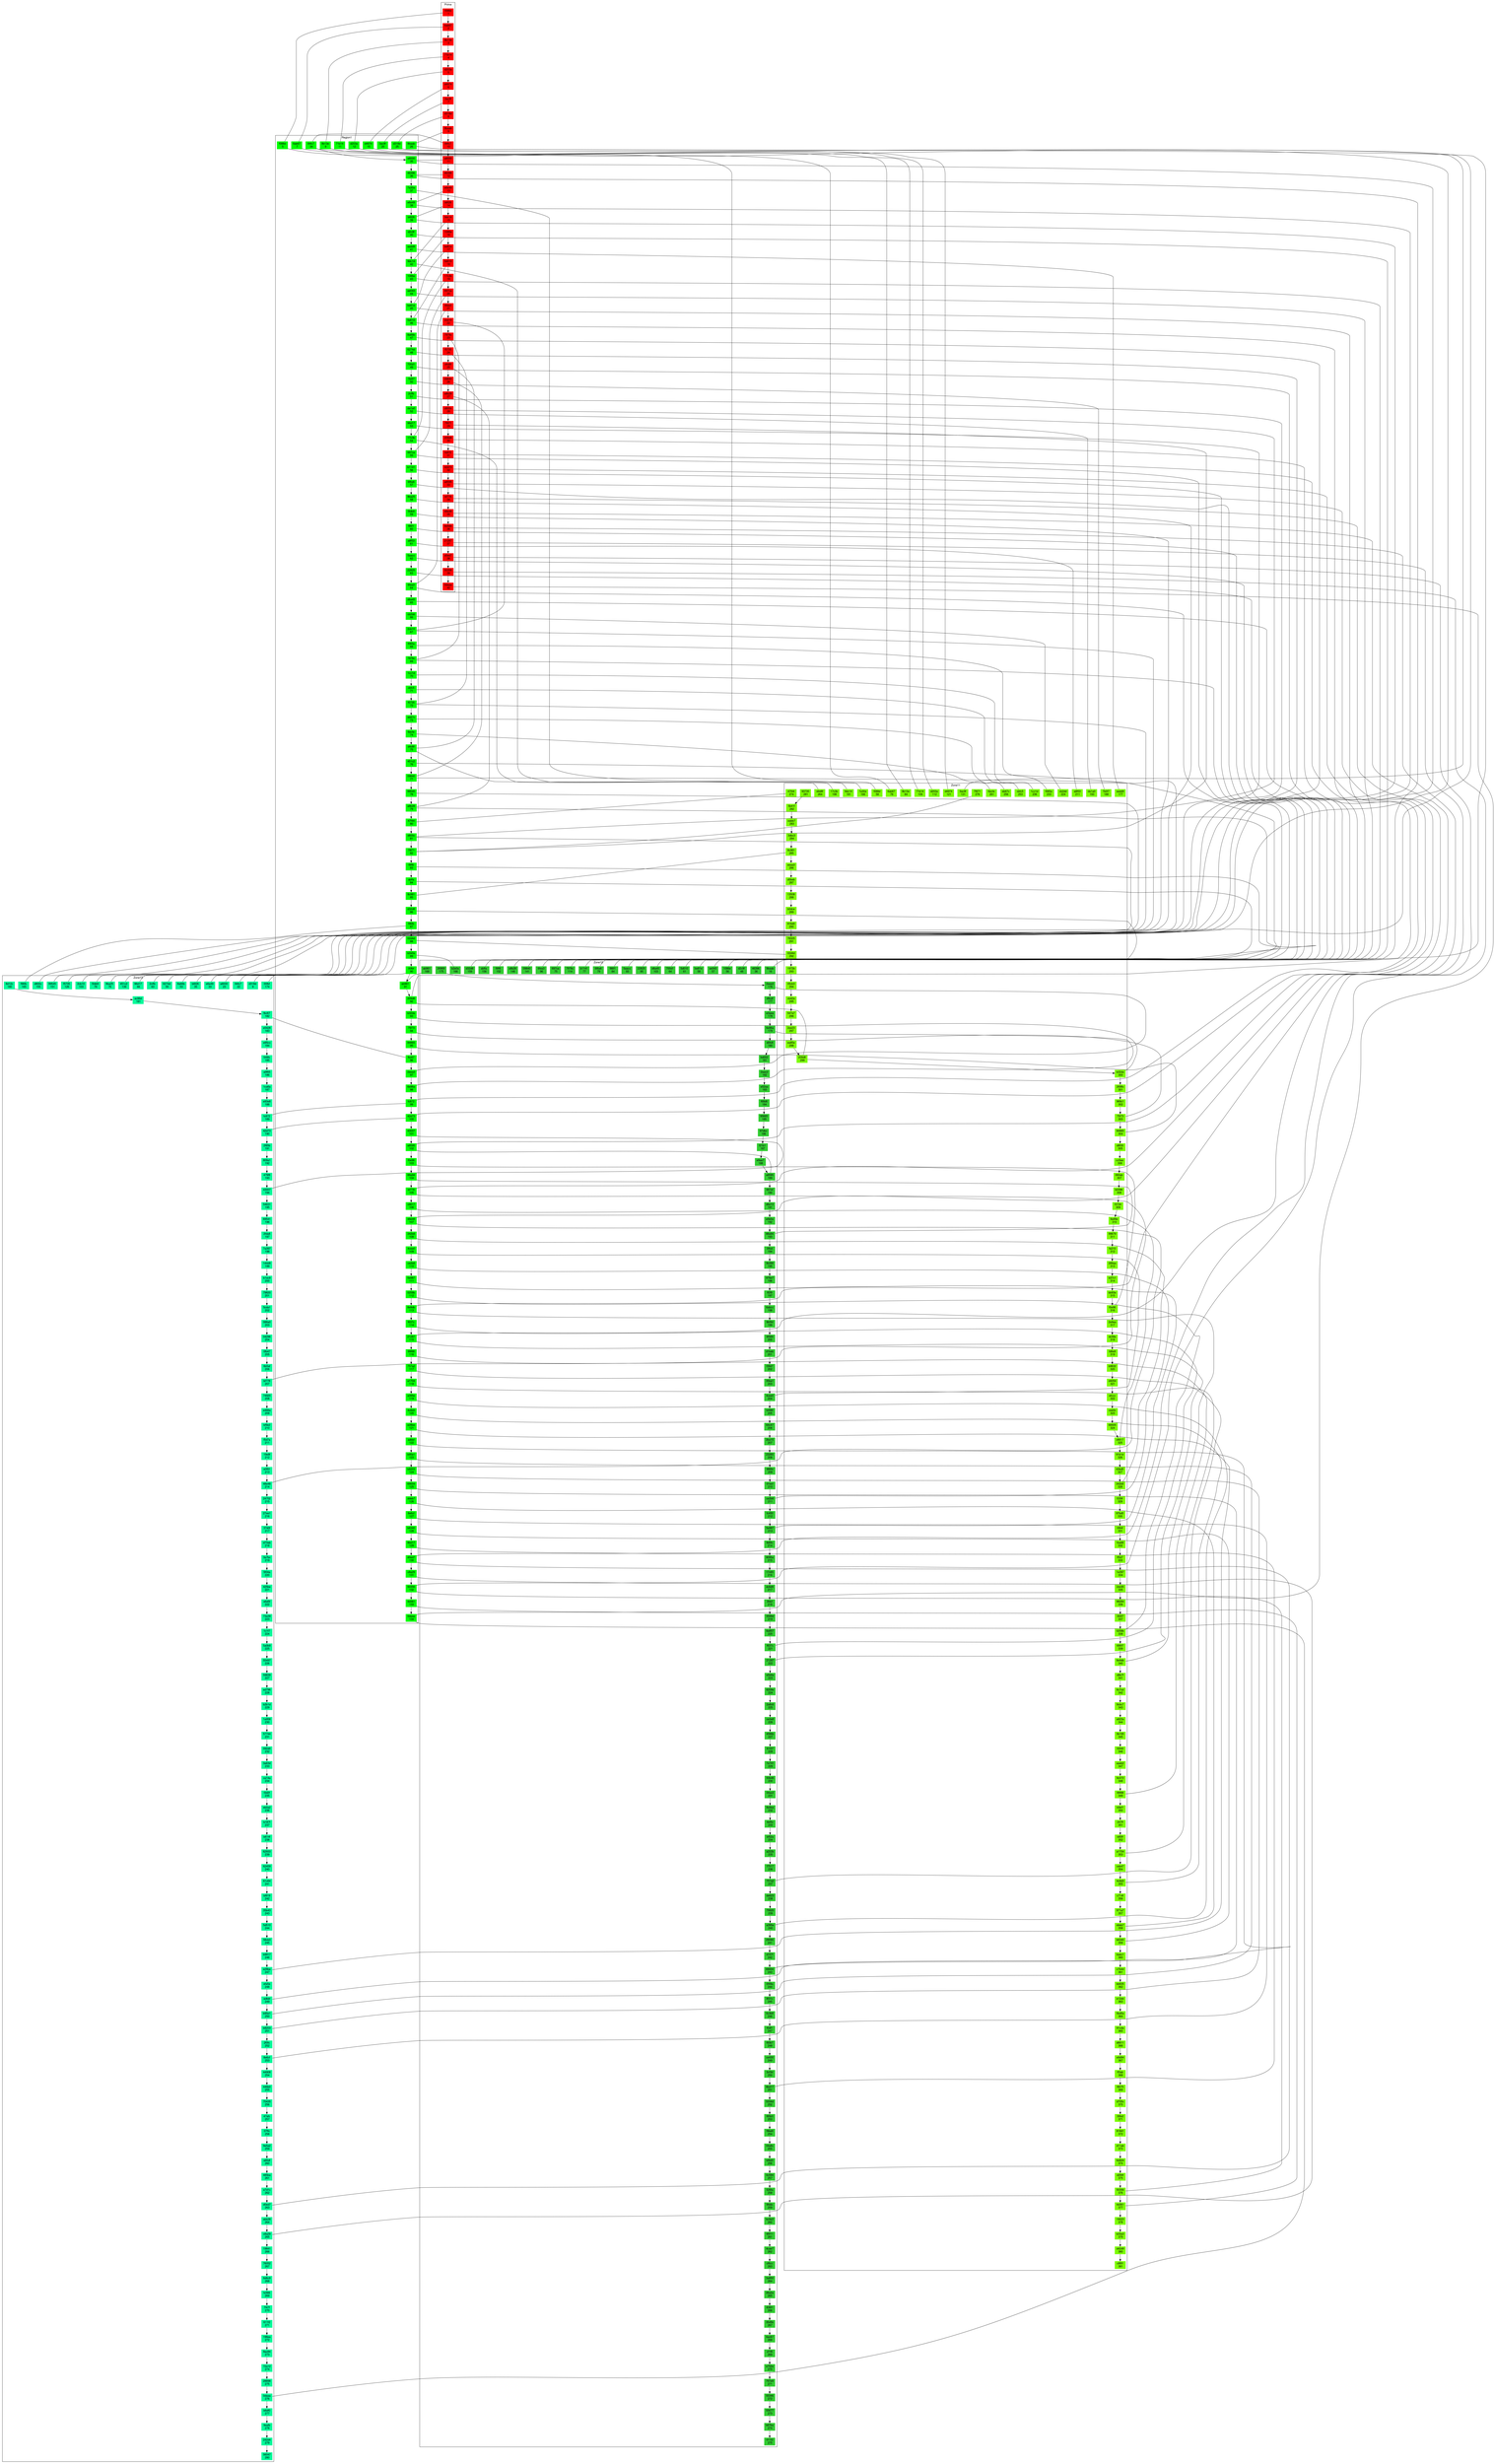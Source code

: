 digraph G {
fontname="Helvetica,Arial,sans-serif"
node [fontname="Helvetica,Arial,sans-serif", shape = rectangle, style = filled] 
edge [fontname="Helvetica,Arial,sans-serif"]subgraph cluster_Prime { label = "Prime" node [color = red]
"0f088d" [label = "f088d\n 1"]
"06ab67" [label = "6ab67\n 2"]
"09b13e" [label = "9b13e\n 3"]
"071b14" [label = "71b14\n 4"]
"0d203a" [label = "d203a\n 5"]
"0d4974" [label = "d4974\n 6"]
"03ac9f" [label = "3ac9f\n 7"]
"0d318d" [label = "d318d\n 8"]
"09baab" [label = "9baab\n 9"]
"084fc7" [label = "84fc7\n 10"]
"0a8000" [label = "a8000\n 11"]
"046396" [label = "46396\n 12"]
"0e6e49" [label = "e6e49\n 13"]
"0b6f26" [label = "b6f26\n 14"]
"09dc14" [label = "9dc14\n 15"]
"01086e" [label = "1086e\n 16"]
"0be81e" [label = "be81e\n 17"]
"05d010" [label = "5d010\n 18"]
"017c3b" [label = "17c3b\n 19"]
"0697ca" [label = "697ca\n 20"]
"06fea3" [label = "6fea3\n 21"]
"02cb10" [label = "2cb10\n 22"]
"07978c" [label = "7978c\n 23"]
"0f5735" [label = "f5735\n 24"]
"0d4d8f" [label = "d4d8f\n 25"]
"009840" [label = "09840\n 26"]
"0a8b28" [label = "a8b28\n 27"]
"0d800c" [label = "d800c\n 28"]
"07f871" [label = "7f871\n 29"]
"0209d8" [label = "209d8\n 30"]
"0fc872" [label = "fc872\n 31"]
"042d73" [label = "42d73\n 32"]
"0a8595" [label = "a8595\n 33"]
"0bf778" [label = "bf778\n 34"]
"048e48" [label = "48e48\n 35"]
"08e9db" [label = "8e9db\n 36"]
"021287" [label = "21287\n 37"]
"0d0ed7" [label = "d0ed7\n 38"]
"050356" [label = "50356\n 39"]
"00daaa" [label = "0daaa\n 40"]}
subgraph cluster_Region1 { label = "Region1" node [color = green]
"1f088d" [label = "f088d\n 5"]
"16ab67" [label = "6ab67\n 7"]
"19b13e" [label = "9b13e\n 9"]
"171b14" [label = "71b14\n 11"]
"1d203a" [label = "d203a\n 12"]
"1d4974" [label = "d4974\n 15"]
"13ac9f" [label = "3ac9f\n 20"]
"1d318d" [label = "d318d\n 25"]
"19baab" [label = "9baab\n 26"]
"184fc7" [label = "84fc7\n 34"]
"1a8000" [label = "a8000\n 35"]
"146396" [label = "46396\n 36"]
"1e6e49" [label = "e6e49\n 38"]
"1b6f26" [label = "b6f26\n 39"]
"19dc14" [label = "9dc14\n 42"]
"11086e" [label = "1086e\n 43"]
"1be81e" [label = "be81e\n 45"]
"15d010" [label = "5d010\n 46"]
"117c3b" [label = "17c3b\n 54"]
"1697ca" [label = "697ca\n 55"]
"16fea3" [label = "6fea3\n 64"]
"12cb10" [label = "2cb10\n 67"]
"17978c" [label = "7978c\n 69"]
"1f5735" [label = "f5735\n 72"]
"1d4d8f" [label = "d4d8f\n 75"]
"109840" [label = "09840\n 77"]
"1a8b28" [label = "a8b28\n 79"]
"1d800c" [label = "d800c\n 81"]
"17f871" [label = "7f871\n 82"]
"1209d8" [label = "209d8\n 92"]
"1fc872" [label = "fc872\n 99"]
"142d73" [label = "42d73\n 100"]
"1a8595" [label = "a8595\n 102"]
"1bf778" [label = "bf778\n 105"]
"148e48" [label = "48e48\n 107"]
"18e9db" [label = "8e9db\n 113"]
"121287" [label = "21287\n 115"]
"1d0ed7" [label = "d0ed7\n 130"]
"150356" [label = "50356\n 132"]
"10daaa" [label = "0daaa\n 134"]
"17a30a" [label = "7a30a\n 37"]
"1d2c9f" [label = "d2c9f\n 40"]
"1aadd9" [label = "aadd9\n 41"]
"1ae043" [label = "ae043\n 44"]
"18a66b" [label = "8a66b\n 47"]
"16274d" [label = "6274d\n 48"]
"1700d1" [label = "700d1\n 49"]
"17b0f7" [label = "7b0f7\n 50"]
"12cffb" [label = "2cffb\n 51"]
"1da1a0" [label = "da1a0\n 52"]
"196d17" [label = "96d17\n 53"]
"1b1141" [label = "b1141\n 56"]
"16f6a6" [label = "6f6a6\n 57"]
"19ba25" [label = "9ba25\n 58"]
"15fdb9" [label = "5fdb9\n 59"]
"1f86f1" [label = "f86f1\n 60"]
"1a8f53" [label = "a8f53\n 61"]
"15aacc" [label = "5aacc\n 62"]
"122825" [label = "22825\n 63"]
"1d6a45" [label = "d6a45\n 65"]
"1cb2dd" [label = "cb2dd\n 66"]
"1f065a" [label = "f065a\n 68"]
"11cc1d" [label = "1cc1d\n 70"]
"1cbfc5" [label = "cbfc5\n 71"]
"1eb67c" [label = "eb67c\n 73"]
"16ecfe" [label = "6ecfe\n 74"]
"1451c2" [label = "451c2\n 76"]
"199545" [label = "99545\n 78"]
"147f44" [label = "47f44\n 80"]
"1f9ff6" [label = "f9ff6\n 83"]
"1abffa" [label = "abffa\n 84"]
"18c981" [label = "8c981\n 85"]
"1d32d8" [label = "d32d8\n 86"]
"1f96fb" [label = "f96fb\n 87"]
"102d4d" [label = "02d4d\n 88"]
"1b2e0a" [label = "b2e0a\n 89"]
"100fbf" [label = "00fbf\n 90"]
"1ab961" [label = "ab961\n 91"]
"1b32da" [label = "b32da\n 93"]
"175f73" [label = "75f73\n 94"]
"184865" [label = "84865\n 95"]
"1fbc67" [label = "fbc67\n 96"]
"12eea3" [label = "2eea3\n 97"]
"16e96a" [label = "6e96a\n 98"]
"143007" [label = "43007\n 101"]
"1f0e96" [label = "f0e96\n 103"]
"188a94" [label = "88a94\n 104"]
"1c6617" [label = "c6617\n 106"]
"1342b8" [label = "342b8\n 108"]
"14cea0" [label = "4cea0\n 109"]
"1ce2b8" [label = "ce2b8\n 110"]
"15e987" [label = "5e987\n 111"]
"10258b" [label = "0258b\n 112"]
"1f637c" [label = "f637c\n 114"]
"199f88" [label = "99f88\n 116"]
"1757a2" [label = "757a2\n 117"]
"1a1704" [label = "a1704\n 118"]
"1a395e" [label = "a395e\n 119"]
"14c8d3" [label = "4c8d3\n 120"]
"1e28be" [label = "e28be\n 121"]
"1adbbf" [label = "adbbf\n 122"]
"1b95e1" [label = "b95e1\n 123"]
"1b8203" [label = "b8203\n 124"]
"169004" [label = "69004\n 125"]
"1ddeb7" [label = "ddeb7\n 126"]
"18e6cf" [label = "8e6cf\n 127"]
"1b6340" [label = "b6340\n 128"]
"18bd17" [label = "8bd17\n 129"]
"1c8a29" [label = "c8a29\n 131"]
"14d361" [label = "4d361\n 133"]}
subgraph cluster_Region2 { label = "Region2" node [color = dodgerblue]}
subgraph cluster_Region3 { label = "Region3" node [color = orange]}
subgraph cluster_Zone11 { label = "Zone11" node [color = lawngreen]
"2f088d" [label = "f088d\n 58"]
"26ab67" [label = "6ab67\n 78"]
"29b13e" [label = "9b13e\n 84"]
"271b14" [label = "71b14\n 109"]
"2d203a" [label = "d203a\n 112"]
"2d4974" [label = "d4974\n 121"]
"23ac9f" [label = "3ac9f\n 131"]
"29dc14" [label = "9dc14\n 181"]
"217c3b" [label = "17c3b\n 198"]
"2d4d8f" [label = "d4d8f\n 264"]
"27f871" [label = "7f871\n 276"]
"2209d8" [label = "209d8\n 299"]
"28e9db" [label = "8e9db\n 340"]
"250356" [label = "50356\n 376"]
"27a30a" [label = "7a30a\n 166"]
"2aadd9" [label = "aadd9\n 177"]
"27b0f7" [label = "7b0f7\n 188"]
"2da1a0" [label = "da1a0\n 193"]
"2a8f53" [label = "a8f53\n 211"]
"2cb2dd" [label = "cb2dd\n 224"]
"2f065a" [label = "f065a\n 233"]
"21cc1d" [label = "1cc1d\n 236"]
"2cbfc5" [label = "cbfc5\n 253"]
"2eb67c" [label = "eb67c\n 256"]
"26ecfe" [label = "6ecfe\n 261"]
"247f44" [label = "47f44\n 274"]
"28c981" [label = "8c981\n 285"]
"202d4d" [label = "02d4d\n 292"]
"2b32da" [label = "b32da\n 300"]
"275f73" [label = "75f73\n 303"]
"284865" [label = "84865\n 304"]
"2f0e96" [label = "f0e96\n 316"]
"2c6617" [label = "c6617\n 325"]
"2342b8" [label = "342b8\n 328"]
"20258b" [label = "0258b\n 338"]
"299f88" [label = "99f88\n 349"]
"2a1704" [label = "a1704\n 353"]
"24c8d3" [label = "4c8d3\n 355"]
"2ddeb7" [label = "ddeb7\n 358"]
"2b6340" [label = "b6340\n 359"]
"24d361" [label = "4d361\n 377"]
"293735" [label = "93735\n 281"]
"25b41f" [label = "5b41f\n 282"]
"2eabb7" [label = "eabb7\n 283"]
"23dbc3" [label = "3dbc3\n 284"]
"2eeaa3" [label = "eeaa3\n 286"]
"2d0beb" [label = "d0beb\n 287"]
"213508" [label = "13508\n 288"]
"2b0dce" [label = "b0dce\n 289"]
"2916d0" [label = "916d0\n 290"]
"278325" [label = "78325\n 291"]
"21972b" [label = "1972b\n 293"]
"205cb3" [label = "05cb3\n 294"]
"2cb42a" [label = "cb42a\n 295"]
"2547a7" [label = "547a7\n 296"]
"22ee23" [label = "2ee23\n 297"]
"2ea85e" [label = "ea85e\n 298"]
"22698c" [label = "2698c\n 301"]
"2969c1" [label = "969c1\n 302"]
"2d8f30" [label = "d8f30\n 305"]
"2cc5ee" [label = "cc5ee\n 306"]
"2060ab" [label = "060ab\n 307"]
"2b0396" [label = "b0396\n 308"]
"2f3734" [label = "f3734\n 309"]
"29a99e" [label = "9a99e\n 310"]
"299679" [label = "99679\n 311"]
"2fe210" [label = "fe210\n 312"]
"2289aa" [label = "289aa\n 313"]
"2b37c1" [label = "b37c1\n 314"]
"2bb93e" [label = "bb93e\n 315"]
"22e9ea" [label = "2e9ea\n 317"]
"2dc58e" [label = "dc58e\n 318"]
"2fd6e9" [label = "fd6e9\n 319"]
"2b9632" [label = "b9632\n 320"]
"2d4054" [label = "d4054\n 321"]
"2afccc" [label = "afccc\n 322"]
"2cee0c" [label = "cee0c\n 323"]
"268405" [label = "68405\n 324"]
"291b1d" [label = "91b1d\n 326"]
"243bd5" [label = "43bd5\n 327"]
"2f339f" [label = "f339f\n 329"]
"297bd0" [label = "97bd0\n 330"]
"20f84f" [label = "0f84f\n 331"]
"21ba66" [label = "1ba66\n 332"]
"2ff5d7" [label = "ff5d7\n 333"]
"21e397" [label = "1e397\n 334"]
"22dc95" [label = "2dc95\n 335"]
"298284" [label = "98284\n 336"]
"2393f7" [label = "393f7\n 337"]
"2690f7" [label = "690f7\n 339"]
"2d6b7f" [label = "d6b7f\n 341"]
"26c7cd" [label = "6c7cd\n 342"]
"29cbc7" [label = "9cbc7\n 343"]
"2a823a" [label = "a823a\n 344"]
"23b195" [label = "3b195\n 345"]
"255f40" [label = "55f40\n 346"]
"2aaeb2" [label = "aaeb2\n 347"]
"29c072" [label = "9c072\n 348"]
"2b9ef1" [label = "b9ef1\n 350"]
"2247ff" [label = "247ff\n 351"]
"2b85ff" [label = "b85ff\n 352"]
"2ceb47" [label = "ceb47\n 354"]
"2c714f" [label = "c714f\n 356"]
"2971e7" [label = "971e7\n 357"]
"2baec1" [label = "baec1\n 360"]
"2c7b4d" [label = "c7b4d\n 361"]
"2bb635" [label = "bb635\n 362"]
"2e12eb" [label = "e12eb\n 363"]
"25bd5a" [label = "5bd5a\n 364"]
"291cda" [label = "91cda\n 365"]
"2d6611" [label = "d6611\n 366"]
"2e9d94" [label = "e9d94\n 367"]
"2ff3ab" [label = "ff3ab\n 368"]
"2f8075" [label = "f8075\n 369"]
"2d705c" [label = "d705c\n 370"]
"239fe2" [label = "39fe2\n 371"]
"281841" [label = "81841\n 372"]
"2d11ab" [label = "d11ab\n 373"]
"26d924" [label = "6d924\n 374"]
"2d294f" [label = "d294f\n 375"]
"219023" [label = "19023\n 378"]
"2b33a3" [label = "b33a3\n 379"]
"2d42d9" [label = "d42d9\n 380"]
"2c8f91" [label = "c8f91\n 381"]}
subgraph cluster_Zone12 { label = "Zone12" node [color = limegreen]
"29baab" [label = "9baab\n 16"]
"246396" [label = "46396\n 36"]
"21086e" [label = "1086e\n 56"]
"2be81e" [label = "be81e\n 58"]
"25d010" [label = "5d010\n 61"]
"2697ca" [label = "697ca\n 75"]
"26fea3" [label = "6fea3\n 96"]
"27978c" [label = "7978c\n 114"]
"209840" [label = "09840\n 141"]
"2a8b28" [label = "a8b28\n 146"]
"2a8595" [label = "a8595\n 189"]
"221287" [label = "21287\n 222"]
"2d2c9f" [label = "d2c9f\n 48"]
"2ae043" [label = "ae043\n 57"]
"2700d1" [label = "700d1\n 64"]
"2b1141" [label = "b1141\n 77"]
"26f6a6" [label = "6f6a6\n 79"]
"2f86f1" [label = "f86f1\n 84"]
"25aacc" [label = "5aacc\n 93"]
"222825" [label = "22825\n 95"]
"2d6a45" [label = "d6a45\n 103"]
"2f9ff6" [label = "f9ff6\n 152"]
"2abffa" [label = "abffa\n 156"]
"2d32d8" [label = "d32d8\n 159"]
"2b2e0a" [label = "b2e0a\n 166"]
"2ab961" [label = "ab961\n 168"]
"22eea3" [label = "2eea3\n 176"]
"26e96a" [label = "6e96a\n 179"]
"288a94" [label = "88a94\n 193"]
"24cea0" [label = "4cea0\n 204"]
"2ce2b8" [label = "ce2b8\n 211"]
"25e987" [label = "5e987\n 213"]
"2f637c" [label = "f637c\n 221"]
"2757a2" [label = "757a2\n 237"]
"2a395e" [label = "a395e\n 240"]
"269004" [label = "69004\n 243"]
"28bd17" [label = "8bd17\n 251"]
"226969" [label = "26969\n 175"]
"2d9cdf" [label = "d9cdf\n 177"]
"2e3aea" [label = "e3aea\n 178"]
"2d0fc8" [label = "d0fc8\n 180"]
"2bd002" [label = "bd002\n 181"]
"22aac2" [label = "2aac2\n 182"]
"2e52aa" [label = "e52aa\n 183"]
"2f68d6" [label = "f68d6\n 184"]
"295665" [label = "95665\n 185"]
"297dbc" [label = "97dbc\n 186"]
"2f21b1" [label = "f21b1\n 187"]
"2e9ae7" [label = "e9ae7\n 188"]
"2667ef" [label = "667ef\n 190"]
"2d6e13" [label = "d6e13\n 191"]
"2e5b0a" [label = "e5b0a\n 192"]
"20ffcd" [label = "0ffcd\n 194"]
"23b266" [label = "3b266\n 195"]
"2976e7" [label = "976e7\n 196"]
"2ff2f9" [label = "ff2f9\n 197"]
"26abcc" [label = "6abcc\n 198"]
"29b5fd" [label = "9b5fd\n 199"]
"29f569" [label = "9f569\n 200"]
"2d1bab" [label = "d1bab\n 201"]
"2f39d7" [label = "f39d7\n 202"]
"235ba1" [label = "35ba1\n 203"]
"2b496f" [label = "b496f\n 205"]
"264c47" [label = "64c47\n 206"]
"22ba15" [label = "2ba15\n 207"]
"223265" [label = "23265\n 208"]
"2986fe" [label = "986fe\n 209"]
"201ecf" [label = "01ecf\n 210"]
"2fc450" [label = "fc450\n 212"]
"29d5fc" [label = "9d5fc\n 214"]
"29095a" [label = "9095a\n 215"]
"217c65" [label = "17c65\n 216"]
"2dc6d9" [label = "dc6d9\n 217"]
"23fdcf" [label = "3fdcf\n 218"]
"23599d" [label = "3599d\n 219"]
"28a857" [label = "8a857\n 220"]
"2e5d4a" [label = "e5d4a\n 223"]
"26209e" [label = "6209e\n 224"]
"22a8c6" [label = "2a8c6\n 225"]
"2ce3e8" [label = "ce3e8\n 226"]
"24586b" [label = "4586b\n 227"]
"261f37" [label = "61f37\n 228"]
"27e741" [label = "7e741\n 229"]
"250b46" [label = "50b46\n 230"]
"204ac2" [label = "04ac2\n 231"]
"28e9ea" [label = "8e9ea\n 232"]
"24ef5c" [label = "4ef5c\n 233"]
"2bf52a" [label = "bf52a\n 234"]
"2a222b" [label = "a222b\n 235"]
"2f7517" [label = "f7517\n 236"]
"2de623" [label = "de623\n 238"]
"279920" [label = "79920\n 239"]
"229090" [label = "29090\n 241"]
"2d157f" [label = "d157f\n 242"]
"20f49a" [label = "0f49a\n 244"]
"28f31c" [label = "8f31c\n 245"]
"20c3b8" [label = "0c3b8\n 246"]
"2f0df1" [label = "f0df1\n 247"]
"2f93b7" [label = "f93b7\n 248"]
"2ce430" [label = "ce430\n 249"]
"23cf3d" [label = "3cf3d\n 250"]
"25334d" [label = "5334d\n 252"]
"2f85b3" [label = "f85b3\n 253"]
"2f9be9" [label = "f9be9\n 254"]
"204a8c" [label = "04a8c\n 255"]
"2bf8d3" [label = "bf8d3\n 256"]
"20c594" [label = "0c594\n 257"]
"2526fa" [label = "526fa\n 258"]
"29fddc" [label = "9fddc\n 259"]
"2bc9a3" [label = "bc9a3\n 260"]
"295f11" [label = "95f11\n 261"]
"24cae7" [label = "4cae7\n 262"]
"2cf6cc" [label = "cf6cc\n 263"]
"23a850" [label = "3a850\n 264"]
"226a2a" [label = "26a2a\n 265"]
"2836f1" [label = "836f1\n 266"]
"235d5b" [label = "35d5b\n 267"]
"26ac67" [label = "6ac67\n 268"]
"2cf1f6" [label = "cf1f6\n 269"]
"2e752e" [label = "e752e\n 270"]
"2797e9" [label = "797e9\n 271"]
"255346" [label = "55346\n 272"]
"255677" [label = "55677\n 273"]
"2b67ba" [label = "b67ba\n 274"]
"2011f2" [label = "011f2\n 275"]}
subgraph cluster_Zone13 { label = "Zone13" node [color = mediumspringgreen]
"2d318d" [label = "d318d\n 9"]
"284fc7" [label = "84fc7\n 22"]
"2a8000" [label = "a8000\n 23"]
"2e6e49" [label = "e6e49\n 33"]
"2b6f26" [label = "b6f26\n 35"]
"22cb10" [label = "2cb10\n 103"]
"2f5735" [label = "f5735\n 126"]
"2d800c" [label = "d800c\n 155"]
"2fc872" [label = "fc872\n 189"]
"242d73" [label = "42d73\n 190"]
"2bf778" [label = "bf778\n 207"]
"248e48" [label = "48e48\n 214"]
"2d0ed7" [label = "d0ed7\n 263"]
"20daaa" [label = "0daaa\n 276"]
"28a66b" [label = "8a66b\n 53"]
"26274d" [label = "6274d\n 55"]
"22cffb" [label = "2cffb\n 63"]
"296d17" [label = "96d17\n 66"]
"29ba25" [label = "9ba25\n 76"]
"25fdb9" [label = "5fdb9\n 78"]
"2451c2" [label = "451c2\n 139"]
"299545" [label = "99545\n 151"]
"2f96fb" [label = "f96fb\n 165"]
"200fbf" [label = "00fbf\n 174"]
"2fbc67" [label = "fbc67\n 182"]
"243007" [label = "43007\n 194"]
"2e28be" [label = "e28be\n 247"]
"2adbbf" [label = "adbbf\n 249"]
"2b95e1" [label = "b95e1\n 250"]
"2b8203" [label = "b8203\n 251"]
"28e6cf" [label = "8e6cf\n 253"]
"2c8a29" [label = "c8a29\n 265"]
"28d12c" [label = "8d12c\n 180"]
"2ac96d" [label = "ac96d\n 181"]
"2e5428" [label = "e5428\n 183"]
"2e95cc" [label = "e95cc\n 184"]
"2549fc" [label = "549fc\n 185"]
"2a9f65" [label = "a9f65\n 186"]
"21ca6a" [label = "1ca6a\n 187"]
"2e93e8" [label = "e93e8\n 188"]
"22f85b" [label = "2f85b\n 191"]
"2809a1" [label = "809a1\n 192"]
"2479f8" [label = "479f8\n 193"]
"254631" [label = "54631\n 195"]
"269541" [label = "69541\n 196"]
"22fda8" [label = "2fda8\n 197"]
"27a397" [label = "7a397\n 198"]
"2144d9" [label = "144d9\n 199"]
"2b1ec9" [label = "b1ec9\n 200"]
"279820" [label = "79820\n 201"]
"25cda1" [label = "5cda1\n 202"]
"2088a0" [label = "088a0\n 203"]
"204296" [label = "04296\n 204"]
"20fb47" [label = "0fb47\n 205"]
"26b5af" [label = "6b5af\n 206"]
"274920" [label = "74920\n 208"]
"2e466a" [label = "e466a\n 209"]
"2bf9e2" [label = "bf9e2\n 210"]
"2f5d7a" [label = "f5d7a\n 211"]
"219e8f" [label = "19e8f\n 212"]
"2e0f91" [label = "e0f91\n 213"]
"224702" [label = "24702\n 215"]
"227ee1" [label = "27ee1\n 216"]
"237d0f" [label = "37d0f\n 217"]
"2d73ab" [label = "d73ab\n 218"]
"23a7bc" [label = "3a7bc\n 219"]
"25f04a" [label = "5f04a\n 220"]
"2425be" [label = "425be\n 221"]
"2e6d5f" [label = "e6d5f\n 222"]
"273a39" [label = "73a39\n 223"]
"21c1f7" [label = "1c1f7\n 224"]
"25a0b9" [label = "5a0b9\n 225"]
"255497" [label = "55497\n 226"]
"259839" [label = "59839\n 227"]
"2ed796" [label = "ed796\n 228"]
"2b2b1d" [label = "b2b1d\n 229"]
"21a958" [label = "1a958\n 230"]
"257744" [label = "57744\n 231"]
"2092d0" [label = "092d0\n 232"]
"23a63d" [label = "3a63d\n 233"]
"2ca14a" [label = "ca14a\n 234"]
"2f3d2f" [label = "f3d2f\n 235"]
"2eb0a2" [label = "eb0a2\n 236"]
"2b187f" [label = "b187f\n 237"]
"2b614f" [label = "b614f\n 238"]
"262933" [label = "62933\n 239"]
"262459" [label = "62459\n 240"]
"261c64" [label = "61c64\n 241"]
"2bf819" [label = "bf819\n 242"]
"235b43" [label = "35b43\n 243"]
"25d510" [label = "5d510\n 244"]
"258cb3" [label = "58cb3\n 245"]
"2b9917" [label = "b9917\n 246"]
"2efa5e" [label = "efa5e\n 248"]
"22f0fc" [label = "2f0fc\n 252"]
"244908" [label = "44908\n 254"]
"2446b0" [label = "446b0\n 255"]
"270435" [label = "70435\n 256"]
"247afc" [label = "47afc\n 257"]
"207ffc" [label = "07ffc\n 258"]
"29e5a2" [label = "9e5a2\n 259"]
"2a85df" [label = "a85df\n 260"]
"2485ba" [label = "485ba\n 261"]
"2e7d1c" [label = "e7d1c\n 262"]
"2abb28" [label = "abb28\n 264"]
"219841" [label = "19841\n 266"]
"276052" [label = "76052\n 267"]
"26d6c9" [label = "6d6c9\n 268"]
"2fc566" [label = "fc566\n 269"]
"27f47f" [label = "7f47f\n 270"]
"2611f2" [label = "611f2\n 271"]
"2198ea" [label = "198ea\n 272"]
"28ac84" [label = "8ac84\n 273"]
"272a12" [label = "72a12\n 274"]
"228898" [label = "28898\n 275"]
"2b6df0" [label = "b6df0\n 277"]
"29eafb" [label = "9eafb\n 278"]
"2242d4" [label = "242d4\n 279"]
"256047" [label = "56047\n 280"]}
subgraph cluster_Zone21 { label = "Zone21" node [color = aqua]}
subgraph cluster_Zone22 { label = "Zone22" node [color = blue]}
subgraph cluster_Zone23 { label = "Zone23" node [color = "#8a4cee"]}
subgraph cluster_Zone31 { label = "Zone31" node [color = darkorange1]}
subgraph cluster_Zone32 { label = "Zone32" node [color = orangered2]}
subgraph cluster_Zone33 { label = "Zone33" node [color = "#c55200"]}
subgraph cluster_Uncles { label = "Uncles"}

"0f088d" -> "1f088d" [dir = none]
"06ab67" -> "16ab67" [dir = none]
"0f088d" -> "06ab67"
"09b13e" -> "19b13e" [dir = none]
"06ab67" -> "09b13e"
"071b14" -> "171b14" [dir = none]
"09b13e" -> "071b14"
"0d203a" -> "1d203a" [dir = none]
"071b14" -> "0d203a"
"0d4974" -> "1d4974" [dir = none]
"0d203a" -> "0d4974"
"03ac9f" -> "13ac9f" [dir = none]
"0d4974" -> "03ac9f"
"0d318d" -> "1d318d" [dir = none]
"03ac9f" -> "0d318d"
"09baab" -> "19baab" [dir = none]
"0d318d" -> "09baab"
"084fc7" -> "184fc7" [dir = none]
"09baab" -> "084fc7"
"0a8000" -> "1a8000" [dir = none]
"084fc7" -> "0a8000"
"046396" -> "146396" [dir = none]
"0a8000" -> "046396"
"0e6e49" -> "1e6e49" [dir = none]
"046396" -> "0e6e49"
"0b6f26" -> "1b6f26" [dir = none]
"0e6e49" -> "0b6f26"
"09dc14" -> "19dc14" [dir = none]
"0b6f26" -> "09dc14"
"01086e" -> "11086e" [dir = none]
"09dc14" -> "01086e"
"0be81e" -> "1be81e" [dir = none]
"01086e" -> "0be81e"
"05d010" -> "15d010" [dir = none]
"0be81e" -> "05d010"
"017c3b" -> "117c3b" [dir = none]
"05d010" -> "017c3b"
"0697ca" -> "1697ca" [dir = none]
"017c3b" -> "0697ca"
"06fea3" -> "16fea3" [dir = none]
"0697ca" -> "06fea3"
"02cb10" -> "12cb10" [dir = none]
"06fea3" -> "02cb10"
"07978c" -> "17978c" [dir = none]
"02cb10" -> "07978c"
"0f5735" -> "1f5735" [dir = none]
"07978c" -> "0f5735"
"0d4d8f" -> "1d4d8f" [dir = none]
"0f5735" -> "0d4d8f"
"009840" -> "109840" [dir = none]
"0d4d8f" -> "009840"
"0a8b28" -> "1a8b28" [dir = none]
"009840" -> "0a8b28"
"0d800c" -> "1d800c" [dir = none]
"0a8b28" -> "0d800c"
"07f871" -> "17f871" [dir = none]
"0d800c" -> "07f871"
"0209d8" -> "1209d8" [dir = none]
"07f871" -> "0209d8"
"0fc872" -> "1fc872" [dir = none]
"0209d8" -> "0fc872"
"042d73" -> "142d73" [dir = none]
"0fc872" -> "042d73"
"0a8595" -> "1a8595" [dir = none]
"042d73" -> "0a8595"
"0bf778" -> "1bf778" [dir = none]
"0a8595" -> "0bf778"
"048e48" -> "148e48" [dir = none]
"0bf778" -> "048e48"
"08e9db" -> "18e9db" [dir = none]
"048e48" -> "08e9db"
"021287" -> "121287" [dir = none]
"08e9db" -> "021287"
"0d0ed7" -> "1d0ed7" [dir = none]
"021287" -> "0d0ed7"
"050356" -> "150356" [dir = none]
"0d0ed7" -> "050356"
"00daaa" -> "10daaa" [dir = none]
"050356" -> "00daaa"
"1f088d" -> "2f088d" [dir = none]
"16ab67" -> "26ab67" [dir = none]
"19b13e" -> "29b13e" [dir = none]
"171b14" -> "271b14" [dir = none]
"1d203a" -> "2d203a" [dir = none]
"1d4974" -> "2d4974" [dir = none]
"13ac9f" -> "23ac9f" [dir = none]
"1d318d" -> "2d318d" [dir = none]
"19baab" -> "29baab" [dir = none]
"184fc7" -> "284fc7" [dir = none]
"1a8000" -> "2a8000" [dir = none]
"146396" -> "246396" [dir = none]
"1e6e49" -> "2e6e49" [dir = none]
"1b6f26" -> "2b6f26" [dir = none]
"19dc14" -> "29dc14" [dir = none]
"11086e" -> "21086e" [dir = none]
"1be81e" -> "2be81e" [dir = none]
"15d010" -> "25d010" [dir = none]
"117c3b" -> "217c3b" [dir = none]
"1697ca" -> "2697ca" [dir = none]
"16fea3" -> "26fea3" [dir = none]
"12cb10" -> "22cb10" [dir = none]
"17978c" -> "27978c" [dir = none]
"1f5735" -> "2f5735" [dir = none]
"1d4d8f" -> "2d4d8f" [dir = none]
"109840" -> "209840" [dir = none]
"1a8b28" -> "2a8b28" [dir = none]
"1d800c" -> "2d800c" [dir = none]
"17f871" -> "27f871" [dir = none]
"1209d8" -> "2209d8" [dir = none]
"1fc872" -> "2fc872" [dir = none]
"142d73" -> "242d73" [dir = none]
"1a8595" -> "2a8595" [dir = none]
"1bf778" -> "2bf778" [dir = none]
"148e48" -> "248e48" [dir = none]
"18e9db" -> "28e9db" [dir = none]
"121287" -> "221287" [dir = none]
"1d0ed7" -> "2d0ed7" [dir = none]
"150356" -> "250356" [dir = none]
"10daaa" -> "20daaa" [dir = none]
"184fc7" -> "1a8000"
"1a8000" -> "146396"
"17a30a" -> "27a30a" [dir = none]
"146396" -> "17a30a"
"17a30a" -> "1e6e49"
"1e6e49" -> "1b6f26"
"1d2c9f" -> "2d2c9f" [dir = none]
"1b6f26" -> "1d2c9f"
"1aadd9" -> "2aadd9" [dir = none]
"1d2c9f" -> "1aadd9"
"1aadd9" -> "19dc14"
"19dc14" -> "11086e"
"1ae043" -> "2ae043" [dir = none]
"11086e" -> "1ae043"
"1ae043" -> "1be81e"
"1be81e" -> "15d010"
"18a66b" -> "28a66b" [dir = none]
"15d010" -> "18a66b"
"16274d" -> "26274d" [dir = none]
"18a66b" -> "16274d"
"1700d1" -> "2700d1" [dir = none]
"16274d" -> "1700d1"
"17b0f7" -> "27b0f7" [dir = none]
"1700d1" -> "17b0f7"
"12cffb" -> "22cffb" [dir = none]
"17b0f7" -> "12cffb"
"1da1a0" -> "2da1a0" [dir = none]
"12cffb" -> "1da1a0"
"196d17" -> "296d17" [dir = none]
"1da1a0" -> "196d17"
"196d17" -> "117c3b"
"117c3b" -> "1697ca"
"1b1141" -> "2b1141" [dir = none]
"1697ca" -> "1b1141"
"16f6a6" -> "26f6a6" [dir = none]
"1b1141" -> "16f6a6"
"19ba25" -> "29ba25" [dir = none]
"16f6a6" -> "19ba25"
"15fdb9" -> "25fdb9" [dir = none]
"19ba25" -> "15fdb9"
"1f86f1" -> "2f86f1" [dir = none]
"15fdb9" -> "1f86f1"
"1a8f53" -> "2a8f53" [dir = none]
"1f86f1" -> "1a8f53"
"15aacc" -> "25aacc" [dir = none]
"1a8f53" -> "15aacc"
"122825" -> "222825" [dir = none]
"15aacc" -> "122825"
"122825" -> "16fea3"
"1d6a45" -> "2d6a45" [dir = none]
"16fea3" -> "1d6a45"
"1cb2dd" -> "2cb2dd" [dir = none]
"1d6a45" -> "1cb2dd"
"1cb2dd" -> "12cb10"
"1f065a" -> "2f065a" [dir = none]
"12cb10" -> "1f065a"
"1f065a" -> "17978c"
"11cc1d" -> "21cc1d" [dir = none]
"17978c" -> "11cc1d"
"1cbfc5" -> "2cbfc5" [dir = none]
"11cc1d" -> "1cbfc5"
"1cbfc5" -> "1f5735"
"1eb67c" -> "2eb67c" [dir = none]
"1f5735" -> "1eb67c"
"16ecfe" -> "26ecfe" [dir = none]
"1eb67c" -> "16ecfe"
"16ecfe" -> "1d4d8f"
"1451c2" -> "2451c2" [dir = none]
"1d4d8f" -> "1451c2"
"1451c2" -> "109840"
"199545" -> "299545" [dir = none]
"109840" -> "199545"
"199545" -> "1a8b28"
"147f44" -> "247f44" [dir = none]
"1a8b28" -> "147f44"
"147f44" -> "1d800c"
"1d800c" -> "17f871"
"1f9ff6" -> "2f9ff6" [dir = none]
"17f871" -> "1f9ff6"
"1abffa" -> "2abffa" [dir = none]
"1f9ff6" -> "1abffa"
"18c981" -> "28c981" [dir = none]
"1abffa" -> "18c981"
"1d32d8" -> "2d32d8" [dir = none]
"18c981" -> "1d32d8"
"1f96fb" -> "2f96fb" [dir = none]
"1d32d8" -> "1f96fb"
"102d4d" -> "202d4d" [dir = none]
"1f96fb" -> "102d4d"
"1b2e0a" -> "2b2e0a" [dir = none]
"102d4d" -> "1b2e0a"
"100fbf" -> "200fbf" [dir = none]
"1b2e0a" -> "100fbf"
"1ab961" -> "2ab961" [dir = none]
"100fbf" -> "1ab961"
"1ab961" -> "1209d8"
"1b32da" -> "2b32da" [dir = none]
"1209d8" -> "1b32da"
"175f73" -> "275f73" [dir = none]
"1b32da" -> "175f73"
"184865" -> "284865" [dir = none]
"175f73" -> "184865"
"1fbc67" -> "2fbc67" [dir = none]
"184865" -> "1fbc67"
"12eea3" -> "22eea3" [dir = none]
"1fbc67" -> "12eea3"
"16e96a" -> "26e96a" [dir = none]
"12eea3" -> "16e96a"
"16e96a" -> "1fc872"
"1fc872" -> "142d73"
"143007" -> "243007" [dir = none]
"142d73" -> "143007"
"143007" -> "1a8595"
"1f0e96" -> "2f0e96" [dir = none]
"1a8595" -> "1f0e96"
"188a94" -> "288a94" [dir = none]
"1f0e96" -> "188a94"
"188a94" -> "1bf778"
"1c6617" -> "2c6617" [dir = none]
"1bf778" -> "1c6617"
"1c6617" -> "148e48"
"1342b8" -> "2342b8" [dir = none]
"148e48" -> "1342b8"
"14cea0" -> "24cea0" [dir = none]
"1342b8" -> "14cea0"
"1ce2b8" -> "2ce2b8" [dir = none]
"14cea0" -> "1ce2b8"
"15e987" -> "25e987" [dir = none]
"1ce2b8" -> "15e987"
"10258b" -> "20258b" [dir = none]
"15e987" -> "10258b"
"10258b" -> "18e9db"
"1f637c" -> "2f637c" [dir = none]
"18e9db" -> "1f637c"
"1f637c" -> "121287"
"199f88" -> "299f88" [dir = none]
"121287" -> "199f88"
"1757a2" -> "2757a2" [dir = none]
"199f88" -> "1757a2"
"1a1704" -> "2a1704" [dir = none]
"1757a2" -> "1a1704"
"1a395e" -> "2a395e" [dir = none]
"1a1704" -> "1a395e"
"14c8d3" -> "24c8d3" [dir = none]
"1a395e" -> "14c8d3"
"1e28be" -> "2e28be" [dir = none]
"14c8d3" -> "1e28be"
"1adbbf" -> "2adbbf" [dir = none]
"1e28be" -> "1adbbf"
"1b95e1" -> "2b95e1" [dir = none]
"1adbbf" -> "1b95e1"
"1b8203" -> "2b8203" [dir = none]
"1b95e1" -> "1b8203"
"169004" -> "269004" [dir = none]
"1b8203" -> "169004"
"1ddeb7" -> "2ddeb7" [dir = none]
"169004" -> "1ddeb7"
"18e6cf" -> "28e6cf" [dir = none]
"1ddeb7" -> "18e6cf"
"1b6340" -> "2b6340" [dir = none]
"18e6cf" -> "1b6340"
"18bd17" -> "28bd17" [dir = none]
"1b6340" -> "18bd17"
"18bd17" -> "1d0ed7"
"1c8a29" -> "2c8a29" [dir = none]
"1d0ed7" -> "1c8a29"
"1c8a29" -> "150356"
"14d361" -> "24d361" [dir = none]
"150356" -> "14d361"
"14d361" -> "10daaa"
"293735" -> "25b41f"
"25b41f" -> "2eabb7"
"2eabb7" -> "23dbc3"
"23dbc3" -> "28c981"
"28c981" -> "2eeaa3"
"2eeaa3" -> "2d0beb"
"2d0beb" -> "213508"
"213508" -> "2b0dce"
"2b0dce" -> "2916d0"
"2916d0" -> "278325"
"278325" -> "202d4d"
"202d4d" -> "21972b"
"21972b" -> "205cb3"
"205cb3" -> "2cb42a"
"2cb42a" -> "2547a7"
"2547a7" -> "22ee23"
"22ee23" -> "2ea85e"
"2ea85e" -> "2209d8"
"2209d8" -> "2b32da"
"2b32da" -> "22698c"
"22698c" -> "2969c1"
"2969c1" -> "275f73"
"275f73" -> "284865"
"284865" -> "2d8f30"
"2d8f30" -> "2cc5ee"
"2cc5ee" -> "2060ab"
"2060ab" -> "2b0396"
"2b0396" -> "2f3734"
"2f3734" -> "29a99e"
"29a99e" -> "299679"
"299679" -> "2fe210"
"2fe210" -> "2289aa"
"2289aa" -> "2b37c1"
"2b37c1" -> "2bb93e"
"2bb93e" -> "2f0e96"
"2f0e96" -> "22e9ea"
"22e9ea" -> "2dc58e"
"2dc58e" -> "2fd6e9"
"2fd6e9" -> "2b9632"
"2b9632" -> "2d4054"
"2d4054" -> "2afccc"
"2afccc" -> "2cee0c"
"2cee0c" -> "268405"
"268405" -> "2c6617"
"2c6617" -> "291b1d"
"291b1d" -> "243bd5"
"243bd5" -> "2342b8"
"2342b8" -> "2f339f"
"2f339f" -> "297bd0"
"297bd0" -> "20f84f"
"20f84f" -> "21ba66"
"21ba66" -> "2ff5d7"
"2ff5d7" -> "21e397"
"21e397" -> "22dc95"
"22dc95" -> "298284"
"298284" -> "2393f7"
"2393f7" -> "20258b"
"20258b" -> "2690f7"
"2690f7" -> "28e9db"
"28e9db" -> "2d6b7f"
"2d6b7f" -> "26c7cd"
"26c7cd" -> "29cbc7"
"29cbc7" -> "2a823a"
"2a823a" -> "23b195"
"23b195" -> "255f40"
"255f40" -> "2aaeb2"
"2aaeb2" -> "29c072"
"29c072" -> "299f88"
"299f88" -> "2b9ef1"
"2b9ef1" -> "2247ff"
"2247ff" -> "2b85ff"
"2b85ff" -> "2a1704"
"2a1704" -> "2ceb47"
"2ceb47" -> "24c8d3"
"24c8d3" -> "2c714f"
"2c714f" -> "2971e7"
"2971e7" -> "2ddeb7"
"2ddeb7" -> "2b6340"
"2b6340" -> "2baec1"
"2baec1" -> "2c7b4d"
"2c7b4d" -> "2bb635"
"2bb635" -> "2e12eb"
"2e12eb" -> "25bd5a"
"25bd5a" -> "291cda"
"291cda" -> "2d6611"
"2d6611" -> "2e9d94"
"2e9d94" -> "2ff3ab"
"2ff3ab" -> "2f8075"
"2f8075" -> "2d705c"
"2d705c" -> "239fe2"
"239fe2" -> "281841"
"281841" -> "2d11ab"
"2d11ab" -> "26d924"
"26d924" -> "2d294f"
"2d294f" -> "250356"
"250356" -> "24d361"
"24d361" -> "219023"
"219023" -> "2b33a3"
"2b33a3" -> "2d42d9"
"2d42d9" -> "2c8f91"
"226969" -> "22eea3"
"22eea3" -> "2d9cdf"
"2d9cdf" -> "2e3aea"
"2e3aea" -> "26e96a"
"26e96a" -> "2d0fc8"
"2d0fc8" -> "2bd002"
"2bd002" -> "22aac2"
"22aac2" -> "2e52aa"
"2e52aa" -> "2f68d6"
"2f68d6" -> "295665"
"295665" -> "297dbc"
"297dbc" -> "2f21b1"
"2f21b1" -> "2e9ae7"
"2e9ae7" -> "2a8595"
"2a8595" -> "2667ef"
"2667ef" -> "2d6e13"
"2d6e13" -> "2e5b0a"
"2e5b0a" -> "288a94"
"288a94" -> "20ffcd"
"20ffcd" -> "23b266"
"23b266" -> "2976e7"
"2976e7" -> "2ff2f9"
"2ff2f9" -> "26abcc"
"26abcc" -> "29b5fd"
"29b5fd" -> "29f569"
"29f569" -> "2d1bab"
"2d1bab" -> "2f39d7"
"2f39d7" -> "235ba1"
"235ba1" -> "24cea0"
"24cea0" -> "2b496f"
"2b496f" -> "264c47"
"264c47" -> "22ba15"
"22ba15" -> "223265"
"223265" -> "2986fe"
"2986fe" -> "201ecf"
"201ecf" -> "2ce2b8"
"2ce2b8" -> "2fc450"
"2fc450" -> "25e987"
"25e987" -> "29d5fc"
"29d5fc" -> "29095a"
"29095a" -> "217c65"
"217c65" -> "2dc6d9"
"2dc6d9" -> "23fdcf"
"23fdcf" -> "23599d"
"23599d" -> "28a857"
"28a857" -> "2f637c"
"2f637c" -> "221287"
"221287" -> "2e5d4a"
"2e5d4a" -> "26209e"
"26209e" -> "22a8c6"
"22a8c6" -> "2ce3e8"
"2ce3e8" -> "24586b"
"24586b" -> "261f37"
"261f37" -> "27e741"
"27e741" -> "250b46"
"250b46" -> "204ac2"
"204ac2" -> "28e9ea"
"28e9ea" -> "24ef5c"
"24ef5c" -> "2bf52a"
"2bf52a" -> "2a222b"
"2a222b" -> "2f7517"
"2f7517" -> "2757a2"
"2757a2" -> "2de623"
"2de623" -> "279920"
"279920" -> "2a395e"
"2a395e" -> "229090"
"229090" -> "2d157f"
"2d157f" -> "269004"
"269004" -> "20f49a"
"20f49a" -> "28f31c"
"28f31c" -> "20c3b8"
"20c3b8" -> "2f0df1"
"2f0df1" -> "2f93b7"
"2f93b7" -> "2ce430"
"2ce430" -> "23cf3d"
"23cf3d" -> "28bd17"
"28bd17" -> "25334d"
"25334d" -> "2f85b3"
"2f85b3" -> "2f9be9"
"2f9be9" -> "204a8c"
"204a8c" -> "2bf8d3"
"2bf8d3" -> "20c594"
"20c594" -> "2526fa"
"2526fa" -> "29fddc"
"29fddc" -> "2bc9a3"
"2bc9a3" -> "295f11"
"295f11" -> "24cae7"
"24cae7" -> "2cf6cc"
"2cf6cc" -> "23a850"
"23a850" -> "226a2a"
"226a2a" -> "2836f1"
"2836f1" -> "235d5b"
"235d5b" -> "26ac67"
"26ac67" -> "2cf1f6"
"2cf1f6" -> "2e752e"
"2e752e" -> "2797e9"
"2797e9" -> "255346"
"255346" -> "255677"
"255677" -> "2b67ba"
"2b67ba" -> "2011f2"
"28d12c" -> "2ac96d"
"2ac96d" -> "2fbc67"
"2fbc67" -> "2e5428"
"2e5428" -> "2e95cc"
"2e95cc" -> "2549fc"
"2549fc" -> "2a9f65"
"2a9f65" -> "21ca6a"
"21ca6a" -> "2e93e8"
"2e93e8" -> "2fc872"
"2fc872" -> "242d73"
"242d73" -> "22f85b"
"22f85b" -> "2809a1"
"2809a1" -> "2479f8"
"2479f8" -> "243007"
"243007" -> "254631"
"254631" -> "269541"
"269541" -> "22fda8"
"22fda8" -> "27a397"
"27a397" -> "2144d9"
"2144d9" -> "2b1ec9"
"2b1ec9" -> "279820"
"279820" -> "25cda1"
"25cda1" -> "2088a0"
"2088a0" -> "204296"
"204296" -> "20fb47"
"20fb47" -> "26b5af"
"26b5af" -> "2bf778"
"2bf778" -> "274920"
"274920" -> "2e466a"
"2e466a" -> "2bf9e2"
"2bf9e2" -> "2f5d7a"
"2f5d7a" -> "219e8f"
"219e8f" -> "2e0f91"
"2e0f91" -> "248e48"
"248e48" -> "224702"
"224702" -> "227ee1"
"227ee1" -> "237d0f"
"237d0f" -> "2d73ab"
"2d73ab" -> "23a7bc"
"23a7bc" -> "25f04a"
"25f04a" -> "2425be"
"2425be" -> "2e6d5f"
"2e6d5f" -> "273a39"
"273a39" -> "21c1f7"
"21c1f7" -> "25a0b9"
"25a0b9" -> "255497"
"255497" -> "259839"
"259839" -> "2ed796"
"2ed796" -> "2b2b1d"
"2b2b1d" -> "21a958"
"21a958" -> "257744"
"257744" -> "2092d0"
"2092d0" -> "23a63d"
"23a63d" -> "2ca14a"
"2ca14a" -> "2f3d2f"
"2f3d2f" -> "2eb0a2"
"2eb0a2" -> "2b187f"
"2b187f" -> "2b614f"
"2b614f" -> "262933"
"262933" -> "262459"
"262459" -> "261c64"
"261c64" -> "2bf819"
"2bf819" -> "235b43"
"235b43" -> "25d510"
"25d510" -> "258cb3"
"258cb3" -> "2b9917"
"2b9917" -> "2e28be"
"2e28be" -> "2efa5e"
"2efa5e" -> "2adbbf"
"2adbbf" -> "2b95e1"
"2b95e1" -> "2b8203"
"2b8203" -> "22f0fc"
"22f0fc" -> "28e6cf"
"28e6cf" -> "244908"
"244908" -> "2446b0"
"2446b0" -> "270435"
"270435" -> "247afc"
"247afc" -> "207ffc"
"207ffc" -> "29e5a2"
"29e5a2" -> "2a85df"
"2a85df" -> "2485ba"
"2485ba" -> "2e7d1c"
"2e7d1c" -> "2d0ed7"
"2d0ed7" -> "2abb28"
"2abb28" -> "2c8a29"
"2c8a29" -> "219841"
"219841" -> "276052"
"276052" -> "26d6c9"
"26d6c9" -> "2fc566"
"2fc566" -> "27f47f"
"27f47f" -> "2611f2"
"2611f2" -> "2198ea"
"2198ea" -> "28ac84"
"28ac84" -> "272a12"
"272a12" -> "228898"
"228898" -> "20daaa"
"20daaa" -> "2b6df0"
"2b6df0" -> "29eafb"
"29eafb" -> "2242d4"
"2242d4" -> "256047"
}